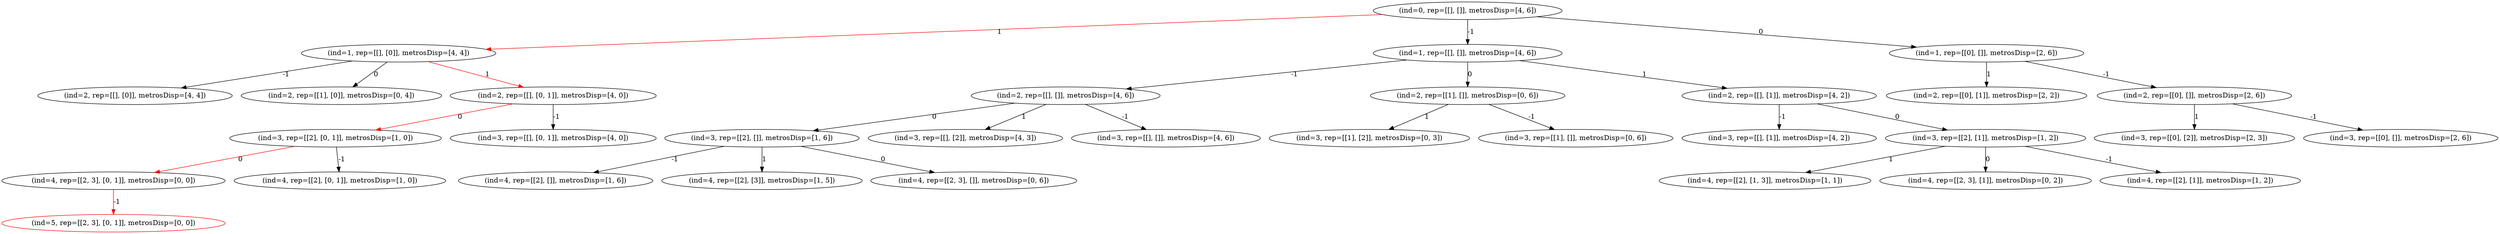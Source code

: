strict digraph G {
  1 [ label="(ind=3, rep=[[], [1]], metrosDisp=[4, 2])" ];
  2 [ label="(ind=2, rep=[[0], [1]], metrosDisp=[2, 2])" ];
  3 [ label="(ind=4, rep=[[2], [1, 3]], metrosDisp=[1, 1])" ];
  4 [ label="(ind=4, rep=[[2, 3], [0, 1]], metrosDisp=[0, 0])" ];
  5 [ color="red" label="(ind=5, rep=[[2, 3], [0, 1]], metrosDisp=[0, 0])" ];
  6 [ label="(ind=3, rep=[[2], []], metrosDisp=[1, 6])" ];
  7 [ label="(ind=4, rep=[[2, 3], [1]], metrosDisp=[0, 2])" ];
  8 [ label="(ind=4, rep=[[2], []], metrosDisp=[1, 6])" ];
  9 [ label="(ind=3, rep=[[], [2]], metrosDisp=[4, 3])" ];
  10 [ label="(ind=1, rep=[[], [0]], metrosDisp=[4, 4])" ];
  11 [ label="(ind=0, rep=[[], []], metrosDisp=[4, 6])" ];
  12 [ label="(ind=2, rep=[[], [0]], metrosDisp=[4, 4])" ];
  13 [ label="(ind=3, rep=[[0], [2]], metrosDisp=[2, 3])" ];
  14 [ label="(ind=1, rep=[[], []], metrosDisp=[4, 6])" ];
  15 [ label="(ind=3, rep=[[2], [0, 1]], metrosDisp=[1, 0])" ];
  16 [ label="(ind=2, rep=[[], []], metrosDisp=[4, 6])" ];
  17 [ label="(ind=4, rep=[[2], [0, 1]], metrosDisp=[1, 0])" ];
  18 [ label="(ind=1, rep=[[0], []], metrosDisp=[2, 6])" ];
  19 [ label="(ind=3, rep=[[], []], metrosDisp=[4, 6])" ];
  20 [ label="(ind=3, rep=[[1], [2]], metrosDisp=[0, 3])" ];
  21 [ label="(ind=3, rep=[[2], [1]], metrosDisp=[1, 2])" ];
  22 [ label="(ind=2, rep=[[0], []], metrosDisp=[2, 6])" ];
  23 [ label="(ind=4, rep=[[2], [1]], metrosDisp=[1, 2])" ];
  24 [ label="(ind=2, rep=[[1], [0]], metrosDisp=[0, 4])" ];
  25 [ label="(ind=4, rep=[[2], [3]], metrosDisp=[1, 5])" ];
  26 [ label="(ind=3, rep=[[0], []], metrosDisp=[2, 6])" ];
  27 [ label="(ind=2, rep=[[1], []], metrosDisp=[0, 6])" ];
  28 [ label="(ind=3, rep=[[1], []], metrosDisp=[0, 6])" ];
  29 [ label="(ind=4, rep=[[2, 3], []], metrosDisp=[0, 6])" ];
  30 [ label="(ind=2, rep=[[], [0, 1]], metrosDisp=[4, 0])" ];
  31 [ label="(ind=3, rep=[[], [0, 1]], metrosDisp=[4, 0])" ];
  32 [ label="(ind=2, rep=[[], [1]], metrosDisp=[4, 2])" ];
  32 -> 1 [ label="-1" ];
  18 -> 2 [ label="1" ];
  21 -> 3 [ label="1" ];
  15 -> 4 [ color="red" label="0" ];
  4 -> 5 [ color="red" label="-1" ];
  16 -> 6 [ label="0" ];
  21 -> 7 [ label="0" ];
  6 -> 8 [ label="-1" ];
  16 -> 9 [ label="1" ];
  11 -> 10 [ color="red" label="1" ];
  10 -> 12 [ label="-1" ];
  22 -> 13 [ label="1" ];
  11 -> 14 [ label="-1" ];
  30 -> 15 [ color="red" label="0" ];
  14 -> 16 [ label="-1" ];
  15 -> 17 [ label="-1" ];
  11 -> 18 [ label="0" ];
  16 -> 19 [ label="-1" ];
  27 -> 20 [ label="1" ];
  32 -> 21 [ label="0" ];
  18 -> 22 [ label="-1" ];
  21 -> 23 [ label="-1" ];
  10 -> 24 [ label="0" ];
  6 -> 25 [ label="1" ];
  22 -> 26 [ label="-1" ];
  14 -> 27 [ label="0" ];
  27 -> 28 [ label="-1" ];
  6 -> 29 [ label="0" ];
  10 -> 30 [ color="red" label="1" ];
  30 -> 31 [ label="-1" ];
  14 -> 32 [ label="1" ];
}
